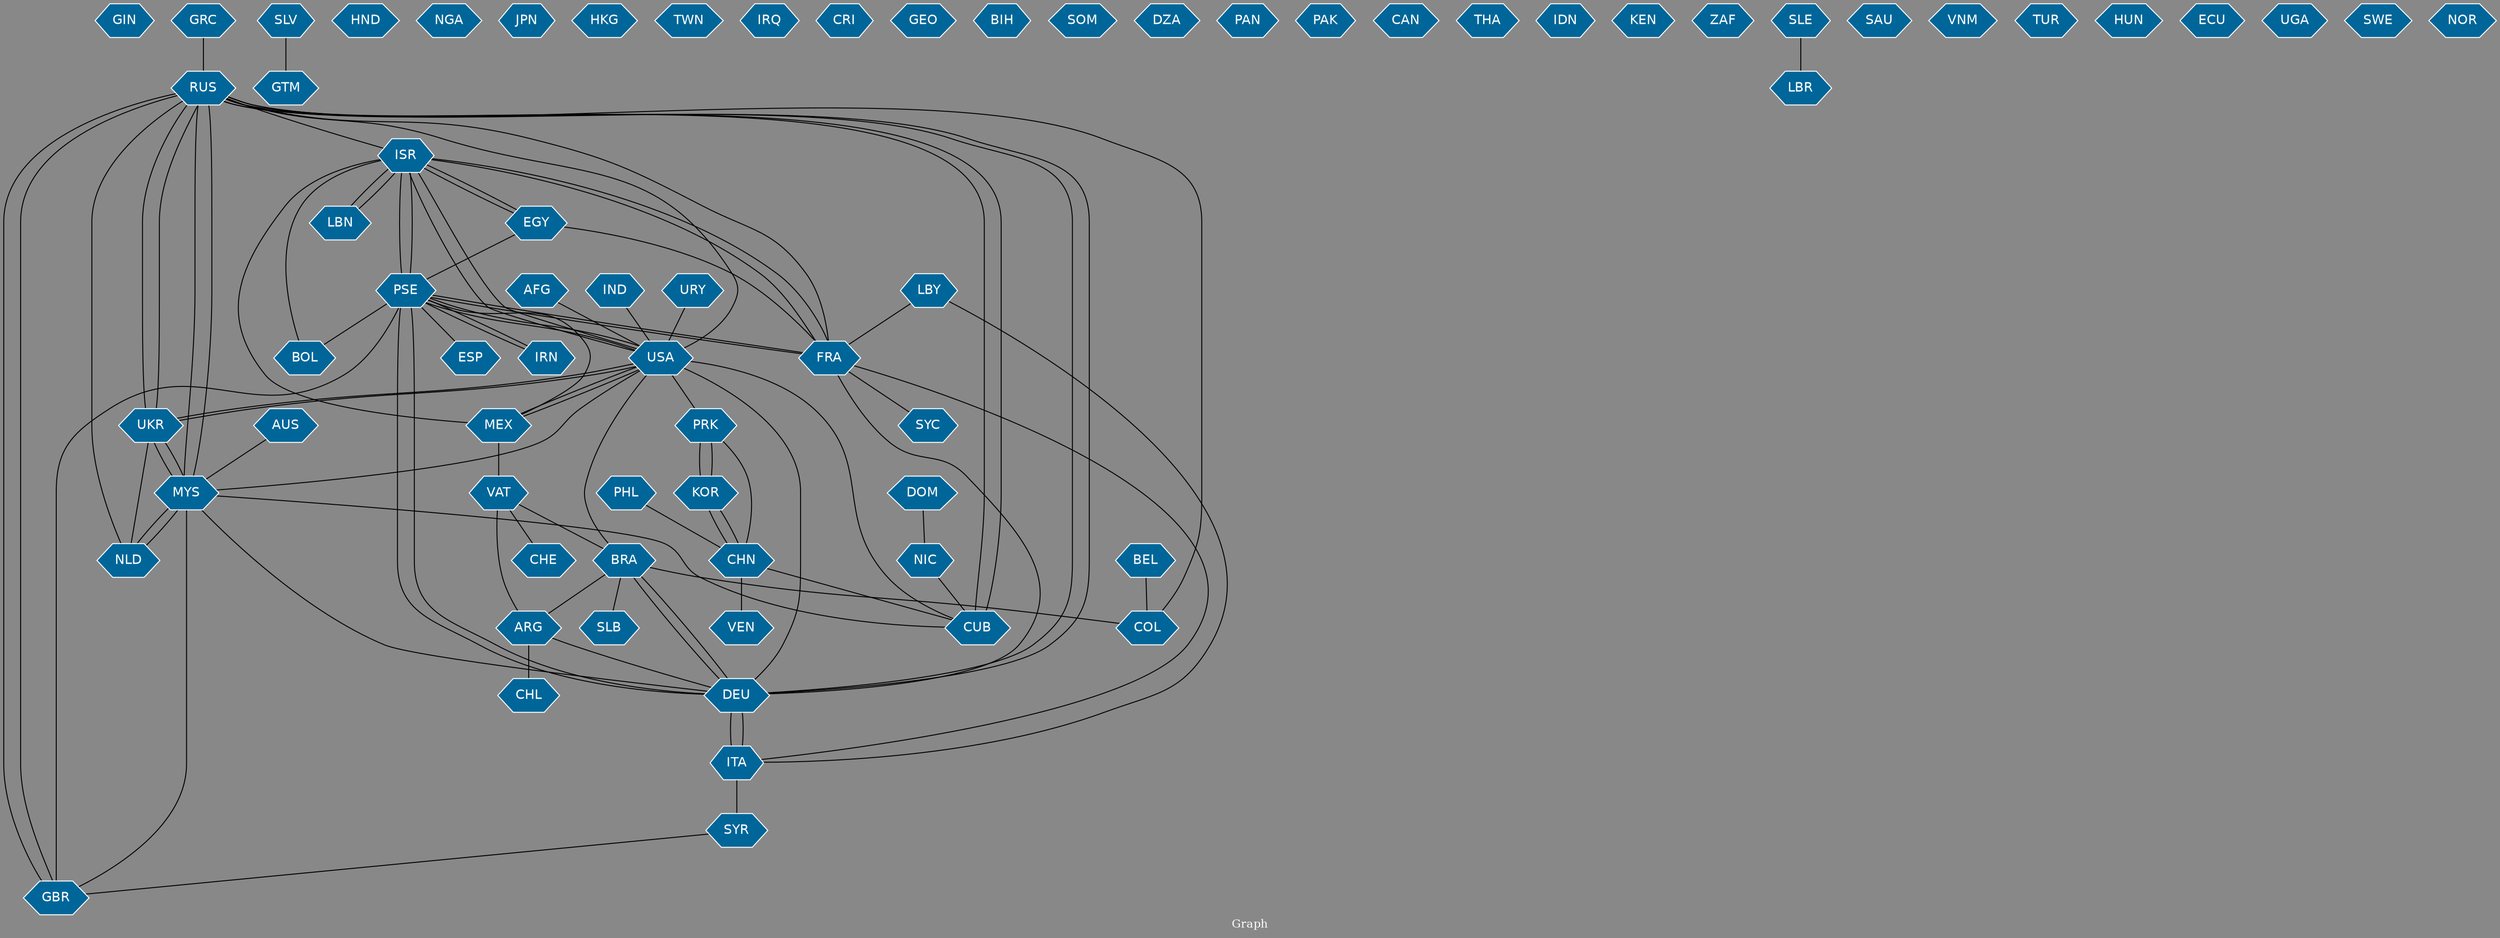 // Countries together in item graph
graph {
	graph [bgcolor="#888888" fontcolor=white fontsize=12 label="Graph" outputorder=edgesfirst overlap=prism]
	node [color=white fillcolor="#006699" fontcolor=white fontname=Helvetica shape=hexagon style=filled]
	edge [arrowhead=open color=black fontcolor=white fontname=Courier fontsize=12]
		GIN [label=GIN]
		RUS [label=RUS]
		PSE [label=PSE]
		ISR [label=ISR]
		UKR [label=UKR]
		USA [label=USA]
		DEU [label=DEU]
		FRA [label=FRA]
		GTM [label=GTM]
		HND [label=HND]
		ESP [label=ESP]
		MEX [label=MEX]
		NGA [label=NGA]
		JPN [label=JPN]
		VAT [label=VAT]
		HKG [label=HKG]
		EGY [label=EGY]
		NIC [label=NIC]
		AUS [label=AUS]
		MYS [label=MYS]
		BEL [label=BEL]
		KOR [label=KOR]
		SYR [label=SYR]
		TWN [label=TWN]
		VEN [label=VEN]
		CUB [label=CUB]
		IRQ [label=IRQ]
		LBY [label=LBY]
		CRI [label=CRI]
		CHN [label=CHN]
		PHL [label=PHL]
		COL [label=COL]
		ITA [label=ITA]
		BRA [label=BRA]
		PRK [label=PRK]
		GEO [label=GEO]
		BIH [label=BIH]
		SOM [label=SOM]
		DZA [label=DZA]
		SLB [label=SLB]
		PAN [label=PAN]
		PAK [label=PAK]
		CAN [label=CAN]
		NLD [label=NLD]
		AFG [label=AFG]
		ARG [label=ARG]
		GBR [label=GBR]
		THA [label=THA]
		SYC [label=SYC]
		LBN [label=LBN]
		GRC [label=GRC]
		DOM [label=DOM]
		IND [label=IND]
		IDN [label=IDN]
		KEN [label=KEN]
		ZAF [label=ZAF]
		SLE [label=SLE]
		LBR [label=LBR]
		URY [label=URY]
		BOL [label=BOL]
		IRN [label=IRN]
		CHL [label=CHL]
		SLV [label=SLV]
		SAU [label=SAU]
		VNM [label=VNM]
		TUR [label=TUR]
		HUN [label=HUN]
		ECU [label=ECU]
		UGA [label=UGA]
		SWE [label=SWE]
		CHE [label=CHE]
		NOR [label=NOR]
			VAT -- ARG [weight=2]
			URY -- USA [weight=1]
			ISR -- FRA [weight=2]
			DEU -- PSE [weight=2]
			MYS -- RUS [weight=4]
			VAT -- CHE [weight=1]
			AFG -- USA [weight=1]
			RUS -- DEU [weight=2]
			CHN -- PRK [weight=1]
			ARG -- DEU [weight=1]
			RUS -- ISR [weight=1]
			RUS -- MYS [weight=2]
			PSE -- GBR [weight=1]
			MYS -- CUB [weight=1]
			NLD -- MYS [weight=2]
			USA -- UKR [weight=1]
			EGY -- FRA [weight=1]
			RUS -- CUB [weight=7]
			UKR -- MYS [weight=4]
			DOM -- NIC [weight=1]
			CUB -- RUS [weight=1]
			KOR -- PRK [weight=2]
			DEU -- RUS [weight=1]
			MYS -- GBR [weight=1]
			BRA -- SLB [weight=1]
			EGY -- PSE [weight=1]
			RUS -- COL [weight=1]
			EGY -- ISR [weight=3]
			IND -- USA [weight=1]
			DEU -- ITA [weight=1]
			NLD -- UKR [weight=1]
			ISR -- LBN [weight=2]
			CHN -- VEN [weight=1]
			UKR -- USA [weight=3]
			FRA -- SYC [weight=1]
			PSE -- USA [weight=1]
			VAT -- BRA [weight=1]
			RUS -- NLD [weight=1]
			ISR -- USA [weight=2]
			PSE -- DEU [weight=1]
			GBR -- RUS [weight=1]
			KOR -- CHN [weight=1]
			PSE -- BOL [weight=1]
			MEX -- ISR [weight=2]
			MYS -- UKR [weight=6]
			IRN -- PSE [weight=1]
			FRA -- DEU [weight=1]
			CHN -- CUB [weight=3]
			GRC -- RUS [weight=1]
			MYS -- USA [weight=1]
			PSE -- FRA [weight=2]
			ISR -- PSE [weight=45]
			PSE -- ISR [weight=40]
			MEX -- PSE [weight=2]
			ITA -- SYR [weight=2]
			LBY -- FRA [weight=1]
			BEL -- COL [weight=1]
			ARG -- CHL [weight=1]
			MEX -- USA [weight=2]
			USA -- MEX [weight=1]
			NIC -- CUB [weight=1]
			SLV -- GTM [weight=1]
			PHL -- CHN [weight=1]
			PRK -- KOR [weight=1]
			RUS -- UKR [weight=9]
			FRA -- RUS [weight=1]
			FRA -- PSE [weight=2]
			USA -- PSE [weight=6]
			ITA -- DEU [weight=1]
			MEX -- VAT [weight=1]
			USA -- BRA [weight=1]
			CHN -- KOR [weight=1]
			PSE -- ESP [weight=1]
			USA -- DEU [weight=2]
			DEU -- BRA [weight=1]
			LBY -- ITA [weight=1]
			USA -- PRK [weight=1]
			USA -- ISR [weight=1]
			UKR -- RUS [weight=6]
			MYS -- NLD [weight=1]
			LBN -- ISR [weight=1]
			BRA -- COL [weight=2]
			ISR -- BOL [weight=1]
			RUS -- USA [weight=5]
			USA -- CUB [weight=1]
			RUS -- GBR [weight=1]
			FRA -- ITA [weight=1]
			PSE -- IRN [weight=2]
			FRA -- ISR [weight=1]
			ISR -- EGY [weight=1]
			MYS -- DEU [weight=1]
			BRA -- ARG [weight=2]
			SYR -- GBR [weight=1]
			SLE -- LBR [weight=1]
			BRA -- DEU [weight=1]
			AUS -- MYS [weight=1]
}